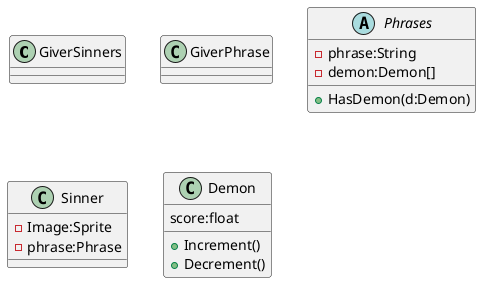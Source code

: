 @startuml

class GiverSinners {
}

class GiverPhrase{
}

abstract class Phrases{
    -phrase:String
    -demon:Demon[]
    +HasDemon(d:Demon)    
}



class Sinner{
    -Image:Sprite
    -phrase:Phrase

}

class Demon{
    score:float
    +Increment()
    +Decrement()
}


@enduml